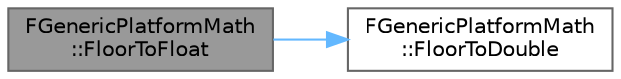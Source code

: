 digraph "FGenericPlatformMath::FloorToFloat"
{
 // INTERACTIVE_SVG=YES
 // LATEX_PDF_SIZE
  bgcolor="transparent";
  edge [fontname=Helvetica,fontsize=10,labelfontname=Helvetica,labelfontsize=10];
  node [fontname=Helvetica,fontsize=10,shape=box,height=0.2,width=0.4];
  rankdir="LR";
  Node1 [id="Node000001",label="FGenericPlatformMath\l::FloorToFloat",height=0.2,width=0.4,color="gray40", fillcolor="grey60", style="filled", fontcolor="black",tooltip=" "];
  Node1 -> Node2 [id="edge1_Node000001_Node000002",color="steelblue1",style="solid",tooltip=" "];
  Node2 [id="Node000002",label="FGenericPlatformMath\l::FloorToDouble",height=0.2,width=0.4,color="grey40", fillcolor="white", style="filled",URL="$dd/d7b/structFGenericPlatformMath.html#a67dbda7ba073ffa1fb87e401acf081e9",tooltip="Converts a double to a less or equal integer."];
}
